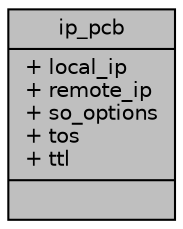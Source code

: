 digraph "ip_pcb"
{
 // LATEX_PDF_SIZE
  edge [fontname="Helvetica",fontsize="10",labelfontname="Helvetica",labelfontsize="10"];
  node [fontname="Helvetica",fontsize="10",shape=record];
  Node1 [label="{ip_pcb\n|+ local_ip\l+ remote_ip\l+ so_options\l+ tos\l+ ttl\l|}",height=0.2,width=0.4,color="black", fillcolor="grey75", style="filled", fontcolor="black",tooltip=" "];
}
